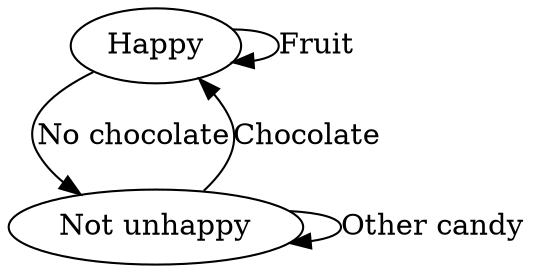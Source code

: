 digraph G {
0[label=Happy];
1[label="Not unhappy"];
0->0 [label="Fruit"];
0->1 [label="No chocolate"];
1->0 [label="Chocolate"];
1->1 [label="Other candy"];
}
